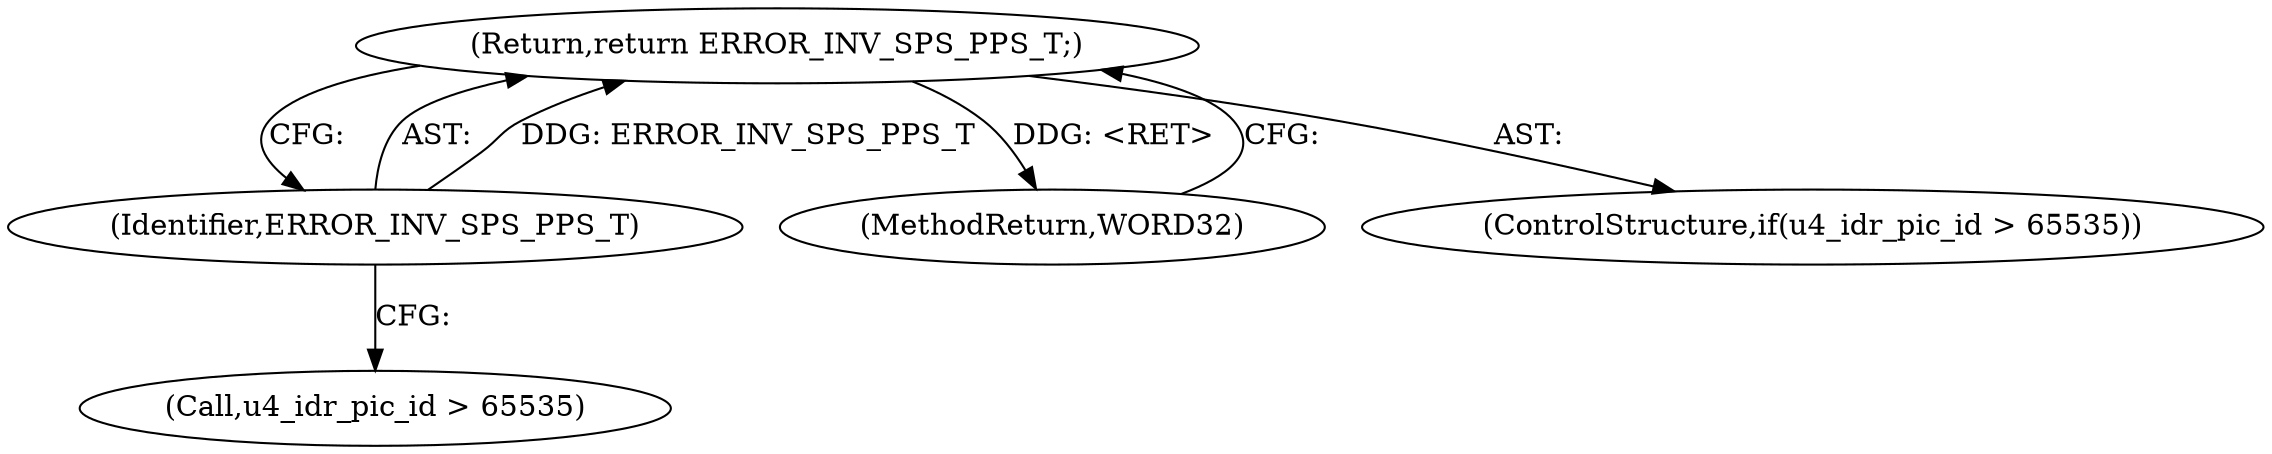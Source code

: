 digraph "1_Android_9a00f562a612d56e7b2b989d168647db900ba6cf_0@del" {
"1000562" [label="(Return,return ERROR_INV_SPS_PPS_T;)"];
"1000563" [label="(Identifier,ERROR_INV_SPS_PPS_T)"];
"1000559" [label="(Call,u4_idr_pic_id > 65535)"];
"1000562" [label="(Return,return ERROR_INV_SPS_PPS_T;)"];
"1000563" [label="(Identifier,ERROR_INV_SPS_PPS_T)"];
"1002568" [label="(MethodReturn,WORD32)"];
"1000558" [label="(ControlStructure,if(u4_idr_pic_id > 65535))"];
"1000562" -> "1000558"  [label="AST: "];
"1000562" -> "1000563"  [label="CFG: "];
"1000563" -> "1000562"  [label="AST: "];
"1002568" -> "1000562"  [label="CFG: "];
"1000562" -> "1002568"  [label="DDG: <RET>"];
"1000563" -> "1000562"  [label="DDG: ERROR_INV_SPS_PPS_T"];
"1000563" -> "1000559"  [label="CFG: "];
}
